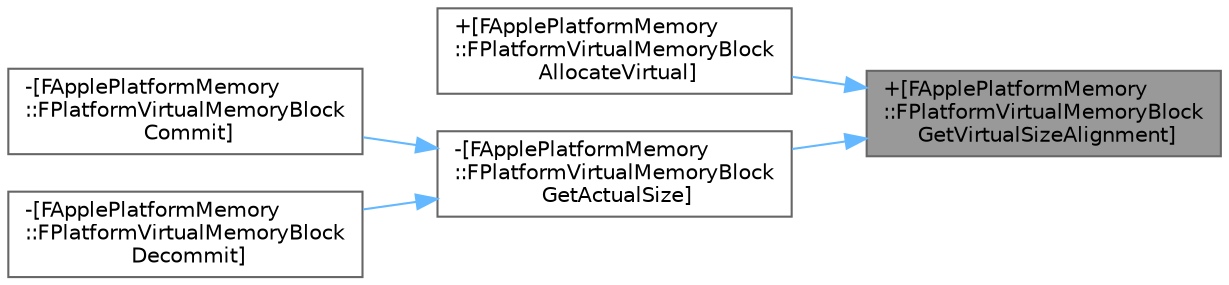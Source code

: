 digraph "+[FApplePlatformMemory::FPlatformVirtualMemoryBlock GetVirtualSizeAlignment]"
{
 // INTERACTIVE_SVG=YES
 // LATEX_PDF_SIZE
  bgcolor="transparent";
  edge [fontname=Helvetica,fontsize=10,labelfontname=Helvetica,labelfontsize=10];
  node [fontname=Helvetica,fontsize=10,shape=box,height=0.2,width=0.4];
  rankdir="RL";
  Node1 [id="Node000001",label="+[FApplePlatformMemory\l::FPlatformVirtualMemoryBlock\l GetVirtualSizeAlignment]",height=0.2,width=0.4,color="gray40", fillcolor="grey60", style="filled", fontcolor="black",tooltip=" "];
  Node1 -> Node2 [id="edge1_Node000001_Node000002",dir="back",color="steelblue1",style="solid",tooltip=" "];
  Node2 [id="Node000002",label="+[FApplePlatformMemory\l::FPlatformVirtualMemoryBlock\l AllocateVirtual]",height=0.2,width=0.4,color="grey40", fillcolor="white", style="filled",URL="$dd/d38/classFApplePlatformMemory_1_1FPlatformVirtualMemoryBlock.html#aed4e9fa2fc47e32dbf655b6a049f987a",tooltip=" "];
  Node1 -> Node3 [id="edge2_Node000001_Node000003",dir="back",color="steelblue1",style="solid",tooltip=" "];
  Node3 [id="Node000003",label="-[FApplePlatformMemory\l::FPlatformVirtualMemoryBlock\l GetActualSize]",height=0.2,width=0.4,color="grey40", fillcolor="white", style="filled",URL="$dd/d38/classFApplePlatformMemory_1_1FPlatformVirtualMemoryBlock.html#a98bc577c96b6091b808d8ee30457620d",tooltip=" "];
  Node3 -> Node4 [id="edge3_Node000003_Node000004",dir="back",color="steelblue1",style="solid",tooltip=" "];
  Node4 [id="Node000004",label="-[FApplePlatformMemory\l::FPlatformVirtualMemoryBlock\l Commit]",height=0.2,width=0.4,color="grey40", fillcolor="white", style="filled",URL="$dd/d38/classFApplePlatformMemory_1_1FPlatformVirtualMemoryBlock.html#ae2a7fb130ac9696d82fe5193f7425535",tooltip=" "];
  Node3 -> Node5 [id="edge4_Node000003_Node000005",dir="back",color="steelblue1",style="solid",tooltip=" "];
  Node5 [id="Node000005",label="-[FApplePlatformMemory\l::FPlatformVirtualMemoryBlock\l Decommit]",height=0.2,width=0.4,color="grey40", fillcolor="white", style="filled",URL="$dd/d38/classFApplePlatformMemory_1_1FPlatformVirtualMemoryBlock.html#a731ecd1baf878a665611ad6534c4199b",tooltip=" "];
}
